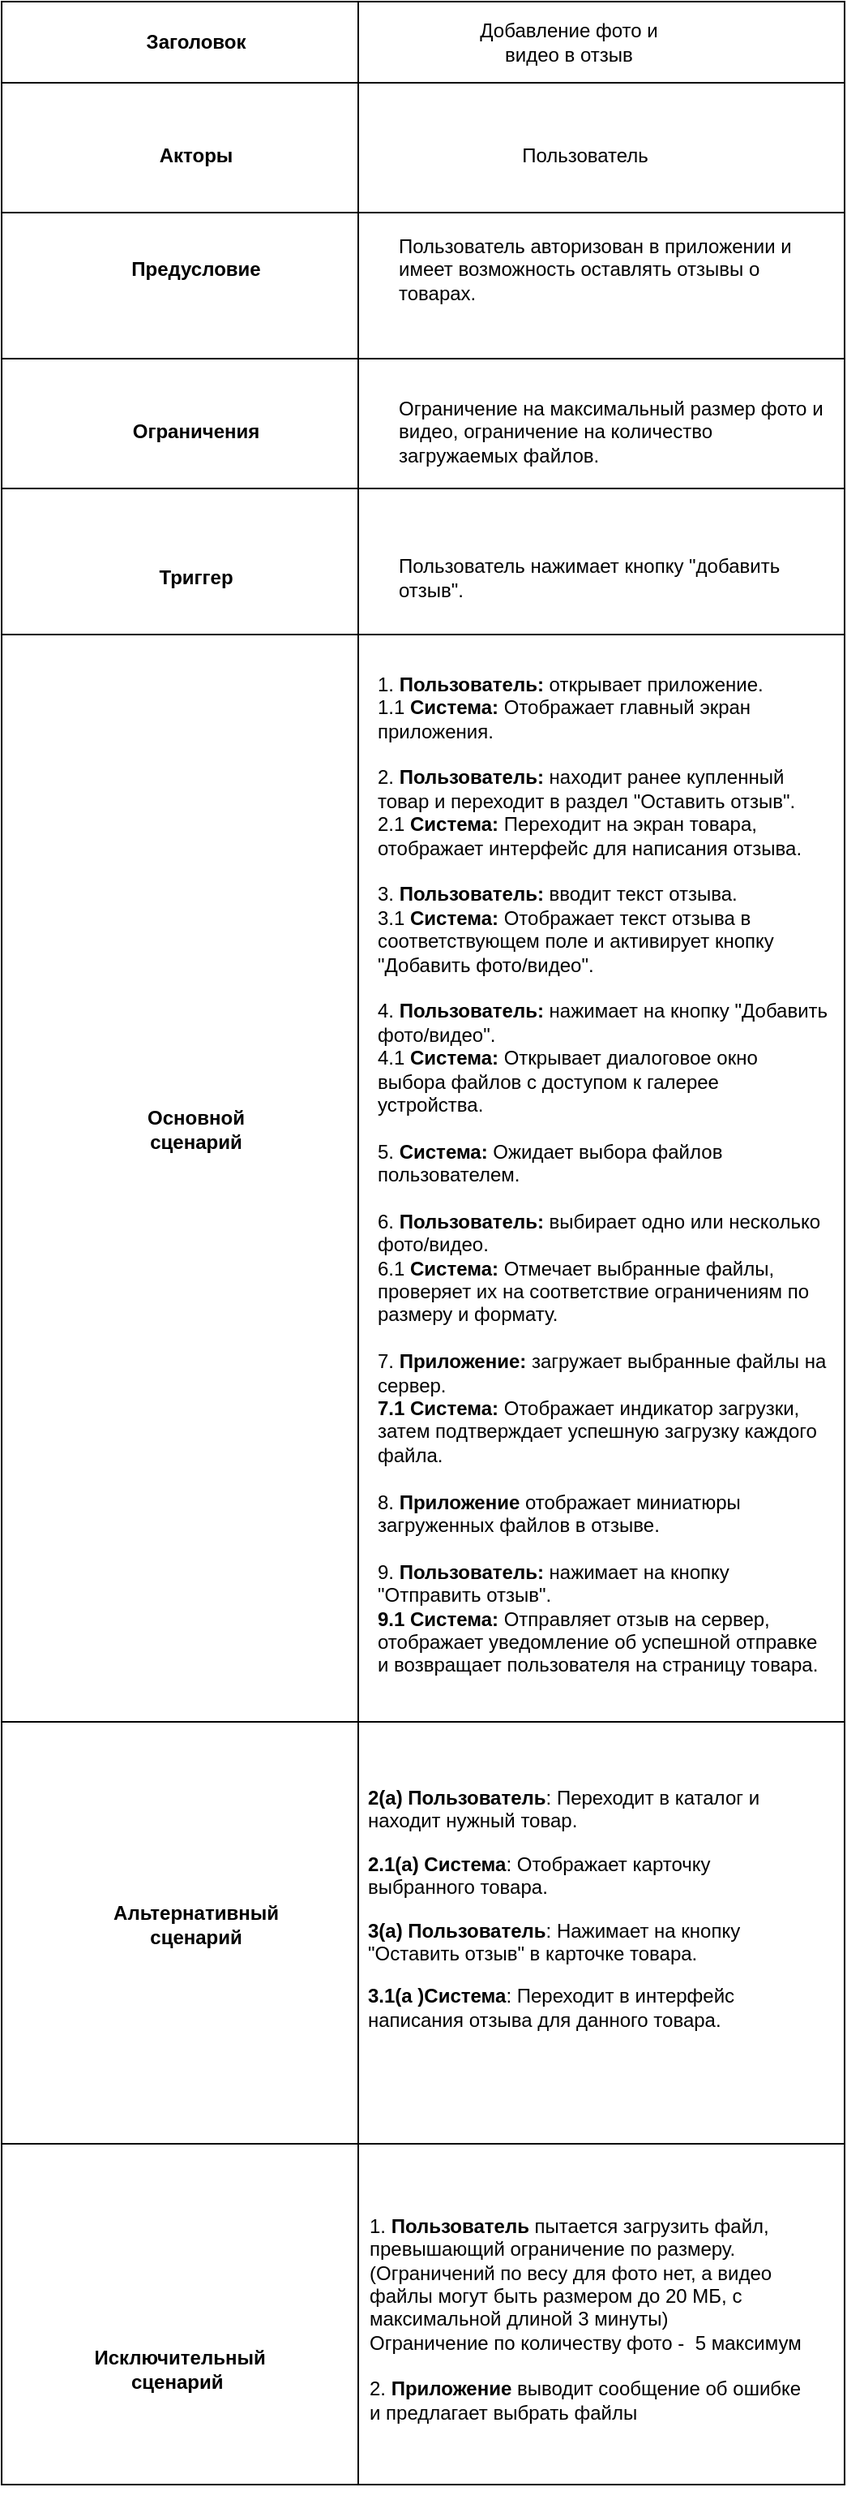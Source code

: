 <mxfile version="24.8.1">
  <diagram name="Страница — 1" id="9SsIets74TTxYJMYLhih">
    <mxGraphModel dx="2284" dy="1066" grid="1" gridSize="10" guides="1" tooltips="1" connect="1" arrows="1" fold="1" page="1" pageScale="1" pageWidth="2339" pageHeight="3300" math="0" shadow="0">
      <root>
        <mxCell id="0" />
        <mxCell id="1" parent="0" />
        <mxCell id="lgjhHmhEUfBVVSUQdlQv-37" value="" style="rounded=0;whiteSpace=wrap;html=1;fillColor=none;movable=1;resizable=1;rotatable=1;deletable=1;editable=1;locked=0;connectable=1;" parent="1" vertex="1">
          <mxGeometry x="100" y="470" width="520" height="410" as="geometry" />
        </mxCell>
        <mxCell id="lgjhHmhEUfBVVSUQdlQv-1" value="" style="rounded=0;whiteSpace=wrap;html=1;movable=1;resizable=1;rotatable=1;deletable=1;editable=1;locked=0;connectable=1;" parent="1" vertex="1">
          <mxGeometry x="100" y="80" width="520" height="1530" as="geometry" />
        </mxCell>
        <mxCell id="lgjhHmhEUfBVVSUQdlQv-3" value="Заголовок" style="text;html=1;align=center;verticalAlign=middle;whiteSpace=wrap;rounded=0;strokeWidth=1;fontStyle=1" parent="1" vertex="1">
          <mxGeometry x="190" y="90" width="60" height="30" as="geometry" />
        </mxCell>
        <mxCell id="lgjhHmhEUfBVVSUQdlQv-5" value="Добавление фото и видео в отзыв" style="text;html=1;align=center;verticalAlign=middle;whiteSpace=wrap;rounded=0;" parent="1" vertex="1">
          <mxGeometry x="380" y="90" width="140" height="30" as="geometry" />
        </mxCell>
        <mxCell id="lgjhHmhEUfBVVSUQdlQv-7" value="&lt;b&gt;Акторы&lt;/b&gt;" style="text;html=1;align=center;verticalAlign=middle;whiteSpace=wrap;rounded=0;" parent="1" vertex="1">
          <mxGeometry x="190" y="160" width="60" height="30" as="geometry" />
        </mxCell>
        <mxCell id="lgjhHmhEUfBVVSUQdlQv-8" value="Пользователь" style="text;html=1;align=center;verticalAlign=middle;whiteSpace=wrap;rounded=0;" parent="1" vertex="1">
          <mxGeometry x="430" y="160" width="60" height="30" as="geometry" />
        </mxCell>
        <mxCell id="lgjhHmhEUfBVVSUQdlQv-9" value="&lt;b&gt;Предусловие&lt;/b&gt;" style="text;html=1;align=center;verticalAlign=middle;whiteSpace=wrap;rounded=0;" parent="1" vertex="1">
          <mxGeometry x="170" y="230" width="100" height="30" as="geometry" />
        </mxCell>
        <mxCell id="lgjhHmhEUfBVVSUQdlQv-12" value="Пользователь авторизован в приложении и имеет возможность оставлять отзывы о товарах." style="text;html=1;align=left;verticalAlign=middle;whiteSpace=wrap;rounded=0;" parent="1" vertex="1">
          <mxGeometry x="342.5" y="230" width="270" height="30" as="geometry" />
        </mxCell>
        <mxCell id="lgjhHmhEUfBVVSUQdlQv-13" value="&lt;b&gt;Ограничения&lt;/b&gt;" style="text;html=1;align=center;verticalAlign=middle;whiteSpace=wrap;rounded=0;" parent="1" vertex="1">
          <mxGeometry x="190" y="330" width="60" height="30" as="geometry" />
        </mxCell>
        <mxCell id="lgjhHmhEUfBVVSUQdlQv-15" value="Ограничение на максимальный размер фото и видео, ограничение на количество загружаемых файлов." style="text;html=1;align=left;verticalAlign=middle;whiteSpace=wrap;rounded=0;" parent="1" vertex="1">
          <mxGeometry x="342.5" y="330" width="265" height="30" as="geometry" />
        </mxCell>
        <mxCell id="lgjhHmhEUfBVVSUQdlQv-16" value="&lt;b&gt;Триггер&lt;/b&gt;" style="text;html=1;align=center;verticalAlign=middle;whiteSpace=wrap;rounded=0;" parent="1" vertex="1">
          <mxGeometry x="190" y="420" width="60" height="30" as="geometry" />
        </mxCell>
        <mxCell id="lgjhHmhEUfBVVSUQdlQv-17" value="Пользователь нажимает кнопку &quot;добавить отзыв&quot;." style="text;html=1;align=left;verticalAlign=middle;whiteSpace=wrap;rounded=0;fontStyle=0" parent="1" vertex="1">
          <mxGeometry x="342.5" y="420" width="265" height="30" as="geometry" />
        </mxCell>
        <mxCell id="lgjhHmhEUfBVVSUQdlQv-18" value="&lt;b&gt;Основной сценарий&lt;/b&gt;" style="text;html=1;align=center;verticalAlign=middle;whiteSpace=wrap;rounded=0;" parent="1" vertex="1">
          <mxGeometry x="175" y="760" width="90" height="30" as="geometry" />
        </mxCell>
        <mxCell id="lgjhHmhEUfBVVSUQdlQv-20" value="&lt;div&gt;1. &lt;b&gt;Пользователь:&amp;nbsp;&lt;/b&gt;открывает приложение.&lt;/div&gt;&lt;div&gt;1.1&amp;nbsp;&lt;strong style=&quot;background-color: initial;&quot;&gt;Система:&lt;/strong&gt;&lt;span style=&quot;background-color: initial;&quot;&gt; Отображает главный экран приложения.&lt;/span&gt;&lt;/div&gt;&lt;div&gt;&lt;br&gt;&lt;/div&gt;&lt;div&gt;2. &lt;b&gt;Пользователь:&amp;nbsp;&lt;/b&gt;находит ранее купленный товар и переходит в раздел &quot;Оставить отзыв&quot;.&lt;/div&gt;&lt;div&gt;2.1&amp;nbsp;&lt;strong style=&quot;background-color: initial;&quot;&gt;Система:&lt;/strong&gt;&lt;span style=&quot;background-color: initial;&quot;&gt; Переходит на экран товара, отображает интерфейс для написания отзыва.&lt;/span&gt;&lt;/div&gt;&lt;div&gt;&lt;br&gt;&lt;/div&gt;&lt;div&gt;3. &lt;b&gt;Пользователь:&amp;nbsp;&lt;/b&gt;вводит текст отзыва.&lt;/div&gt;&lt;div&gt;3.1&amp;nbsp;&lt;strong style=&quot;background-color: initial;&quot;&gt;Система:&lt;/strong&gt;&lt;span style=&quot;background-color: initial;&quot;&gt; Отображает текст отзыва в соответствующем поле и активирует кнопку &quot;Добавить фото/видео&quot;.&lt;/span&gt;&lt;/div&gt;&lt;div&gt;&lt;br&gt;&lt;/div&gt;&lt;div&gt;4. &lt;b&gt;Пользователь:&amp;nbsp;&lt;/b&gt;нажимает на кнопку &quot;Добавить фото/видео&quot;.&lt;/div&gt;&lt;div&gt;4.1&amp;nbsp;&lt;strong style=&quot;background-color: initial;&quot;&gt;Система:&lt;/strong&gt;&lt;span style=&quot;background-color: initial;&quot;&gt; Открывает диалоговое окно выбора файлов с доступом к галерее устройства.&lt;/span&gt;&lt;/div&gt;&lt;div&gt;&lt;br&gt;&lt;/div&gt;&lt;div&gt;5.&amp;nbsp;&lt;strong style=&quot;background-color: initial;&quot;&gt;Система:&lt;/strong&gt;&lt;span style=&quot;background-color: initial;&quot;&gt; Ожидает выбора файлов пользователем.&lt;/span&gt;&lt;/div&gt;&lt;div&gt;&lt;br&gt;&lt;/div&gt;&lt;div&gt;6. &lt;b&gt;Пользователь:&amp;nbsp;&lt;/b&gt;выбирает одно или несколько фото/видео.&lt;/div&gt;&lt;div&gt;6.1&amp;nbsp;&lt;strong style=&quot;background-color: initial;&quot;&gt;Система:&lt;/strong&gt;&lt;span style=&quot;background-color: initial;&quot;&gt; Отмечает выбранные файлы, проверяет их на соответствие ограничениям по размеру и формату.&lt;/span&gt;&lt;/div&gt;&lt;div&gt;&lt;br&gt;&lt;/div&gt;&lt;div&gt;7. &lt;b&gt;Приложение:&amp;nbsp;&lt;/b&gt;загружает выбранные файлы на сервер.&lt;/div&gt;&lt;div&gt;&lt;strong&gt;7.1 Система:&lt;/strong&gt; Отображает индикатор загрузки, затем подтверждает успешную загрузку каждого файла.&lt;/div&gt;&lt;div&gt;&lt;br&gt;&lt;/div&gt;&lt;div&gt;8. &lt;b&gt;Приложение &lt;/b&gt;отображает миниатюры загруженных файлов в отзыве.&lt;/div&gt;&lt;div&gt;&lt;br&gt;&lt;/div&gt;&lt;div&gt;9. &lt;b&gt;Пользователь:&lt;/b&gt; нажимает на кнопку &quot;Отправить отзыв&quot;.&lt;/div&gt;&lt;div&gt;&lt;strong&gt;9.1 Система:&lt;/strong&gt; Отправляет отзыв на сервер, отображает уведомление об успешной отправке и возвращает пользователя на страницу товара.&lt;/div&gt;&lt;div&gt;&lt;br&gt;&lt;/div&gt;" style="text;html=1;align=left;verticalAlign=middle;whiteSpace=wrap;rounded=0;movable=1;resizable=1;rotatable=1;deletable=1;editable=1;locked=0;connectable=1;" parent="1" vertex="1">
          <mxGeometry x="330" y="580" width="280" height="460" as="geometry" />
        </mxCell>
        <mxCell id="lgjhHmhEUfBVVSUQdlQv-22" value="&lt;b&gt;Альтернативный сценарий&lt;/b&gt;" style="text;html=1;align=center;verticalAlign=middle;whiteSpace=wrap;rounded=0;" parent="1" vertex="1">
          <mxGeometry x="190" y="1250" width="60" height="30" as="geometry" />
        </mxCell>
        <mxCell id="lgjhHmhEUfBVVSUQdlQv-32" value="&lt;div&gt;1. &lt;b&gt;Пользователь &lt;/b&gt;пытается загрузить файл, превышающий ограничение по размеру.&lt;/div&gt;&lt;div&gt;(Ограничений по весу для фото нет, а видео файлы могут быть размером до 20 МБ, с максимальной длиной 3 минуты)&lt;/div&gt;&lt;div&gt;Ограничение по количеству фото -&amp;nbsp; 5 максимум&lt;/div&gt;&lt;div&gt;&lt;br&gt;&lt;/div&gt;&lt;div&gt;2. &lt;b&gt;Приложение &lt;/b&gt;выводит сообщение об ошибке и предлагает выбрать файлы&lt;/div&gt;" style="text;html=1;align=left;verticalAlign=middle;whiteSpace=wrap;rounded=0;" parent="1" vertex="1">
          <mxGeometry x="325" y="1435" width="270" height="145" as="geometry" />
        </mxCell>
        <mxCell id="lgjhHmhEUfBVVSUQdlQv-33" value="" style="rounded=0;whiteSpace=wrap;html=1;fillColor=none;" parent="1" vertex="1">
          <mxGeometry x="100" y="130" width="520" height="80" as="geometry" />
        </mxCell>
        <mxCell id="lgjhHmhEUfBVVSUQdlQv-34" value="" style="rounded=0;whiteSpace=wrap;html=1;fillColor=none;" parent="1" vertex="1">
          <mxGeometry x="100" y="210" width="520" height="90" as="geometry" />
        </mxCell>
        <mxCell id="lgjhHmhEUfBVVSUQdlQv-35" value="" style="rounded=0;whiteSpace=wrap;html=1;fillColor=none;" parent="1" vertex="1">
          <mxGeometry x="100" y="300" width="520" height="80" as="geometry" />
        </mxCell>
        <mxCell id="lgjhHmhEUfBVVSUQdlQv-36" value="" style="rounded=0;whiteSpace=wrap;html=1;fillColor=none;" parent="1" vertex="1">
          <mxGeometry x="100" y="380" width="520" height="90" as="geometry" />
        </mxCell>
        <mxCell id="lgjhHmhEUfBVVSUQdlQv-39" style="edgeStyle=none;rounded=0;orthogonalLoop=1;jettySize=auto;html=1;exitX=0.5;exitY=1;exitDx=0;exitDy=0;" parent="1" source="lgjhHmhEUfBVVSUQdlQv-1" target="lgjhHmhEUfBVVSUQdlQv-1" edge="1">
          <mxGeometry relative="1" as="geometry" />
        </mxCell>
        <mxCell id="uTZFWzf7lMP7gkIJeXPZ-3" value="&lt;p style=&quot;text-align: left;&quot;&gt;&lt;strong&gt;2(а) Пользователь&lt;/strong&gt;: Переходит в каталог и находит нужный товар.&lt;/p&gt;&lt;p style=&quot;text-align: left;&quot;&gt;&lt;strong style=&quot;background-color: initial;&quot;&gt;2.1(а) Система&lt;/strong&gt;&lt;span style=&quot;background-color: initial;&quot;&gt;: Отображает карточку выбранного товара.&lt;/span&gt;&lt;/p&gt;&lt;p style=&quot;text-align: left;&quot;&gt;&lt;strong&gt;3(а) Пользователь&lt;/strong&gt;: Нажимает на кнопку &quot;Оставить отзыв&quot; в карточке товара.&lt;/p&gt;&lt;p style=&quot;text-align: left;&quot;&gt;&lt;strong style=&quot;background-color: initial;&quot;&gt;3.1(а )Система&lt;/strong&gt;&lt;span style=&quot;background-color: initial;&quot;&gt;: Переходит в интерфейс написания отзыва для данного товара.&lt;/span&gt;&lt;/p&gt;" style="text;html=1;align=center;verticalAlign=middle;whiteSpace=wrap;rounded=0;" vertex="1" parent="1">
          <mxGeometry x="325" y="1120" width="260" height="270" as="geometry" />
        </mxCell>
        <mxCell id="uTZFWzf7lMP7gkIJeXPZ-4" value="&lt;b&gt;Исключительный сценарий&amp;nbsp;&lt;/b&gt;" style="text;html=1;align=center;verticalAlign=middle;whiteSpace=wrap;rounded=0;" vertex="1" parent="1">
          <mxGeometry x="165" y="1497.5" width="90" height="82.5" as="geometry" />
        </mxCell>
        <mxCell id="uTZFWzf7lMP7gkIJeXPZ-6" value="" style="rounded=0;whiteSpace=wrap;html=1;fillColor=none;" vertex="1" parent="1">
          <mxGeometry x="100" y="1140" width="520" height="260" as="geometry" />
        </mxCell>
        <mxCell id="lgjhHmhEUfBVVSUQdlQv-41" value="" style="rounded=0;whiteSpace=wrap;html=1;fillColor=none;rotation=-90;" parent="1" vertex="1">
          <mxGeometry x="-555" y="735" width="1530" height="220" as="geometry" />
        </mxCell>
      </root>
    </mxGraphModel>
  </diagram>
</mxfile>
